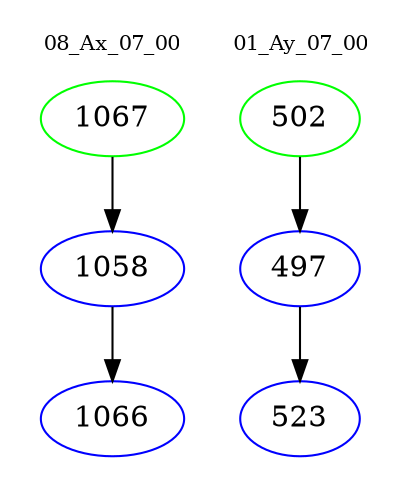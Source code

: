 digraph{
subgraph cluster_0 {
color = white
label = "08_Ax_07_00";
fontsize=10;
T0_1067 [label="1067", color="green"]
T0_1067 -> T0_1058 [color="black"]
T0_1058 [label="1058", color="blue"]
T0_1058 -> T0_1066 [color="black"]
T0_1066 [label="1066", color="blue"]
}
subgraph cluster_1 {
color = white
label = "01_Ay_07_00";
fontsize=10;
T1_502 [label="502", color="green"]
T1_502 -> T1_497 [color="black"]
T1_497 [label="497", color="blue"]
T1_497 -> T1_523 [color="black"]
T1_523 [label="523", color="blue"]
}
}
